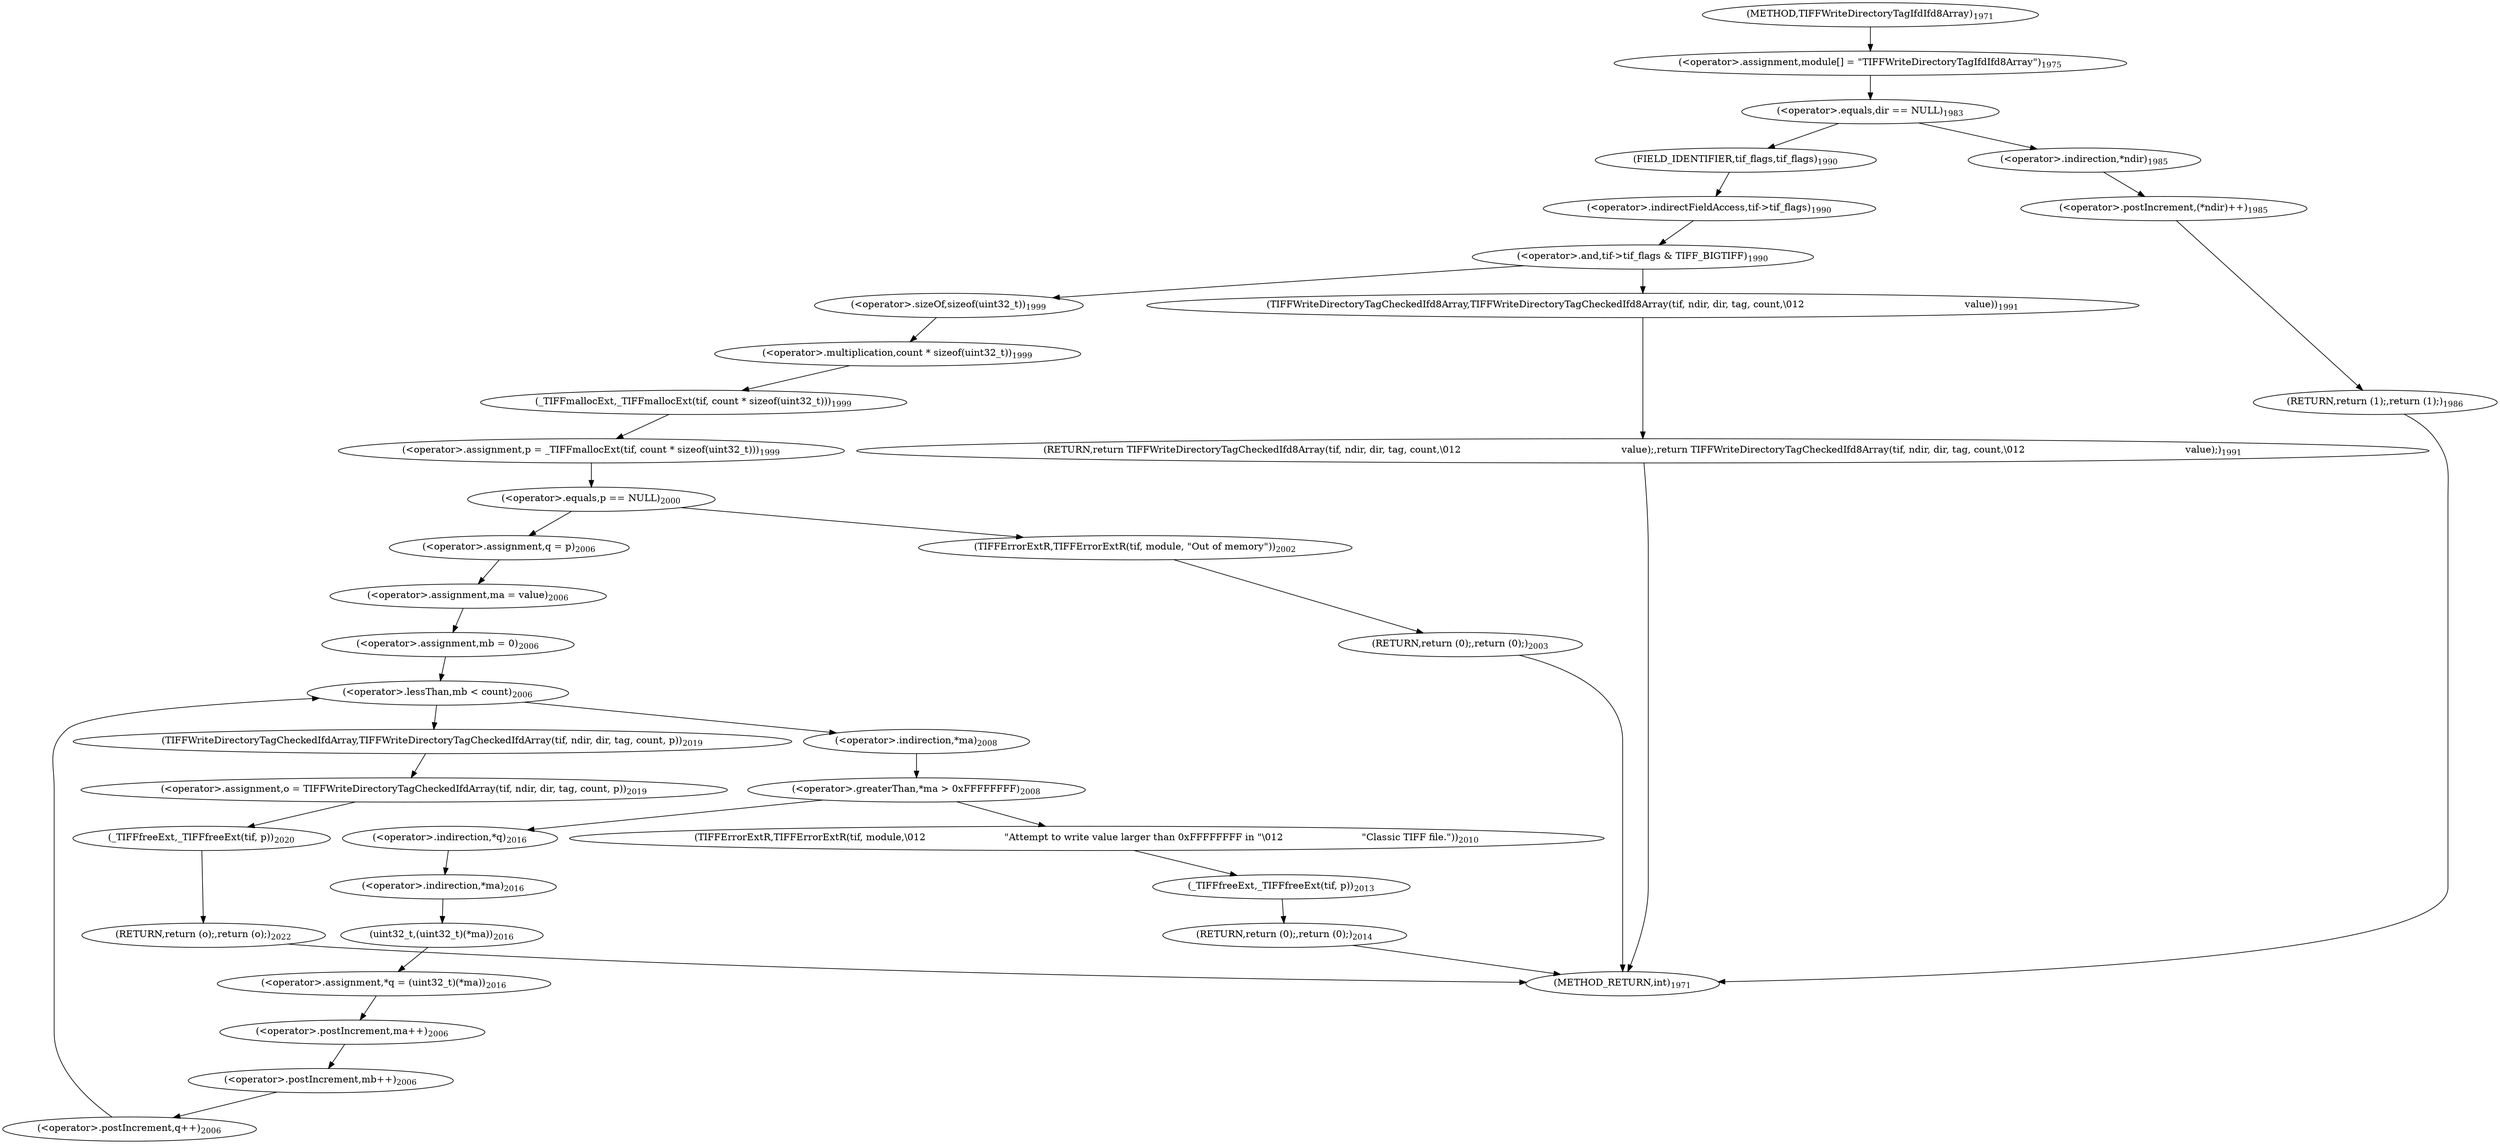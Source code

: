 digraph "TIFFWriteDirectoryTagIfdIfd8Array" {  
"69177" [label = <(&lt;operator&gt;.assignment,module[] = &quot;TIFFWriteDirectoryTagIfdIfd8Array&quot;)<SUB>1975</SUB>> ]
"69210" [label = <(&lt;operator&gt;.assignment,p = _TIFFmallocExt(tif, count * sizeof(uint32_t)))<SUB>1999</SUB>> ]
"69273" [label = <(&lt;operator&gt;.assignment,o = TIFFWriteDirectoryTagCheckedIfdArray(tif, ndir, dir, tag, count, p))<SUB>2019</SUB>> ]
"69282" [label = <(_TIFFfreeExt,_TIFFfreeExt(tif, p))<SUB>2020</SUB>> ]
"69285" [label = <(RETURN,return (o);,return (o);)<SUB>2022</SUB>> ]
"69186" [label = <(&lt;operator&gt;.equals,dir == NULL)<SUB>1983</SUB>> ]
"69196" [label = <(&lt;operator&gt;.and,tif-&gt;tif_flags &amp; TIFF_BIGTIFF)<SUB>1990</SUB>> ]
"69212" [label = <(_TIFFmallocExt,_TIFFmallocExt(tif, count * sizeof(uint32_t)))<SUB>1999</SUB>> ]
"69219" [label = <(&lt;operator&gt;.equals,p == NULL)<SUB>2000</SUB>> ]
"69241" [label = <(&lt;operator&gt;.lessThan,mb &lt; count)<SUB>2006</SUB>> ]
"69275" [label = <(TIFFWriteDirectoryTagCheckedIfdArray,TIFFWriteDirectoryTagCheckedIfdArray(tif, ndir, dir, tag, count, p))<SUB>2019</SUB>> ]
"69190" [label = <(&lt;operator&gt;.postIncrement,(*ndir)++)<SUB>1985</SUB>> ]
"69193" [label = <(RETURN,return (1);,return (1);)<SUB>1986</SUB>> ]
"69197" [label = <(&lt;operator&gt;.indirectFieldAccess,tif-&gt;tif_flags)<SUB>1990</SUB>> ]
"69202" [label = <(RETURN,return TIFFWriteDirectoryTagCheckedIfd8Array(tif, ndir, dir, tag, count,\012                                                     value);,return TIFFWriteDirectoryTagCheckedIfd8Array(tif, ndir, dir, tag, count,\012                                                     value);)<SUB>1991</SUB>> ]
"69214" [label = <(&lt;operator&gt;.multiplication,count * sizeof(uint32_t))<SUB>1999</SUB>> ]
"69223" [label = <(TIFFErrorExtR,TIFFErrorExtR(tif, module, &quot;Out of memory&quot;))<SUB>2002</SUB>> ]
"69227" [label = <(RETURN,return (0);,return (0);)<SUB>2003</SUB>> ]
"69245" [label = <(&lt;operator&gt;.postIncrement,ma++)<SUB>2006</SUB>> ]
"69247" [label = <(&lt;operator&gt;.postIncrement,mb++)<SUB>2006</SUB>> ]
"69249" [label = <(&lt;operator&gt;.postIncrement,q++)<SUB>2006</SUB>> ]
"69267" [label = <(&lt;operator&gt;.assignment,*q = (uint32_t)(*ma))<SUB>2016</SUB>> ]
"69191" [label = <(&lt;operator&gt;.indirection,*ndir)<SUB>1985</SUB>> ]
"69199" [label = <(FIELD_IDENTIFIER,tif_flags,tif_flags)<SUB>1990</SUB>> ]
"69203" [label = <(TIFFWriteDirectoryTagCheckedIfd8Array,TIFFWriteDirectoryTagCheckedIfd8Array(tif, ndir, dir, tag, count,\012                                                     value))<SUB>1991</SUB>> ]
"69216" [label = <(&lt;operator&gt;.sizeOf,sizeof(uint32_t))<SUB>1999</SUB>> ]
"69232" [label = <(&lt;operator&gt;.assignment,q = p)<SUB>2006</SUB>> ]
"69235" [label = <(&lt;operator&gt;.assignment,ma = value)<SUB>2006</SUB>> ]
"69238" [label = <(&lt;operator&gt;.assignment,mb = 0)<SUB>2006</SUB>> ]
"69253" [label = <(&lt;operator&gt;.greaterThan,*ma &gt; 0xFFFFFFFF)<SUB>2008</SUB>> ]
"69268" [label = <(&lt;operator&gt;.indirection,*q)<SUB>2016</SUB>> ]
"69270" [label = <(uint32_t,(uint32_t)(*ma))<SUB>2016</SUB>> ]
"69254" [label = <(&lt;operator&gt;.indirection,*ma)<SUB>2008</SUB>> ]
"69258" [label = <(TIFFErrorExtR,TIFFErrorExtR(tif, module,\012                          &quot;Attempt to write value larger than 0xFFFFFFFF in &quot;\012                          &quot;Classic TIFF file.&quot;))<SUB>2010</SUB>> ]
"69262" [label = <(_TIFFfreeExt,_TIFFfreeExt(tif, p))<SUB>2013</SUB>> ]
"69265" [label = <(RETURN,return (0);,return (0);)<SUB>2014</SUB>> ]
"69271" [label = <(&lt;operator&gt;.indirection,*ma)<SUB>2016</SUB>> ]
"69168" [label = <(METHOD,TIFFWriteDirectoryTagIfdIfd8Array)<SUB>1971</SUB>> ]
"69287" [label = <(METHOD_RETURN,int)<SUB>1971</SUB>> ]
  "69177" -> "69186" 
  "69210" -> "69219" 
  "69273" -> "69282" 
  "69282" -> "69285" 
  "69285" -> "69287" 
  "69186" -> "69191" 
  "69186" -> "69199" 
  "69196" -> "69203" 
  "69196" -> "69216" 
  "69212" -> "69210" 
  "69219" -> "69223" 
  "69219" -> "69232" 
  "69241" -> "69254" 
  "69241" -> "69275" 
  "69275" -> "69273" 
  "69190" -> "69193" 
  "69193" -> "69287" 
  "69197" -> "69196" 
  "69202" -> "69287" 
  "69214" -> "69212" 
  "69223" -> "69227" 
  "69227" -> "69287" 
  "69245" -> "69247" 
  "69247" -> "69249" 
  "69249" -> "69241" 
  "69267" -> "69245" 
  "69191" -> "69190" 
  "69199" -> "69197" 
  "69203" -> "69202" 
  "69216" -> "69214" 
  "69232" -> "69235" 
  "69235" -> "69238" 
  "69238" -> "69241" 
  "69253" -> "69258" 
  "69253" -> "69268" 
  "69268" -> "69271" 
  "69270" -> "69267" 
  "69254" -> "69253" 
  "69258" -> "69262" 
  "69262" -> "69265" 
  "69265" -> "69287" 
  "69271" -> "69270" 
  "69168" -> "69177" 
}
